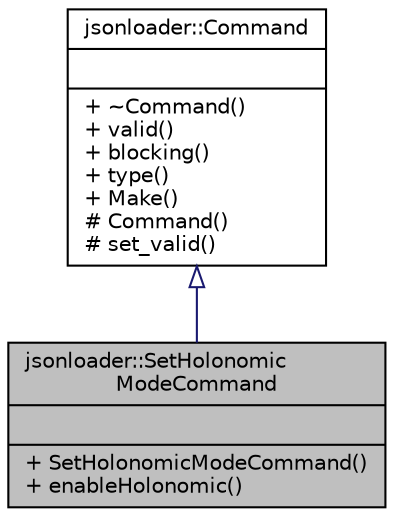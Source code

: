 digraph "jsonloader::SetHolonomicModeCommand"
{
 // LATEX_PDF_SIZE
  edge [fontname="Helvetica",fontsize="10",labelfontname="Helvetica",labelfontsize="10"];
  node [fontname="Helvetica",fontsize="10",shape=record];
  Node1 [label="{jsonloader::SetHolonomic\lModeCommand\n||+ SetHolonomicModeCommand()\l+ enableHolonomic()\l}",height=0.2,width=0.4,color="black", fillcolor="grey75", style="filled", fontcolor="black",tooltip=" "];
  Node2 -> Node1 [dir="back",color="midnightblue",fontsize="10",style="solid",arrowtail="onormal",fontname="Helvetica"];
  Node2 [label="{jsonloader::Command\n||+ ~Command()\l+ valid()\l+ blocking()\l+ type()\l+ Make()\l# Command()\l# set_valid()\l}",height=0.2,width=0.4,color="black", fillcolor="white", style="filled",URL="$classjsonloader_1_1Command.html",tooltip=" "];
}
